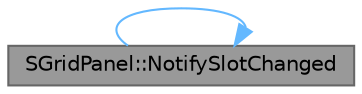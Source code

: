 digraph "SGridPanel::NotifySlotChanged"
{
 // INTERACTIVE_SVG=YES
 // LATEX_PDF_SIZE
  bgcolor="transparent";
  edge [fontname=Helvetica,fontsize=10,labelfontname=Helvetica,labelfontsize=10];
  node [fontname=Helvetica,fontsize=10,shape=box,height=0.2,width=0.4];
  rankdir="LR";
  Node1 [id="Node000001",label="SGridPanel::NotifySlotChanged",height=0.2,width=0.4,color="gray40", fillcolor="grey60", style="filled", fontcolor="black",tooltip="Callback used to resize our internal arrays if a slot (or slot span) is changed."];
  Node1 -> Node1 [id="edge1_Node000001_Node000001",color="steelblue1",style="solid",tooltip=" "];
}
